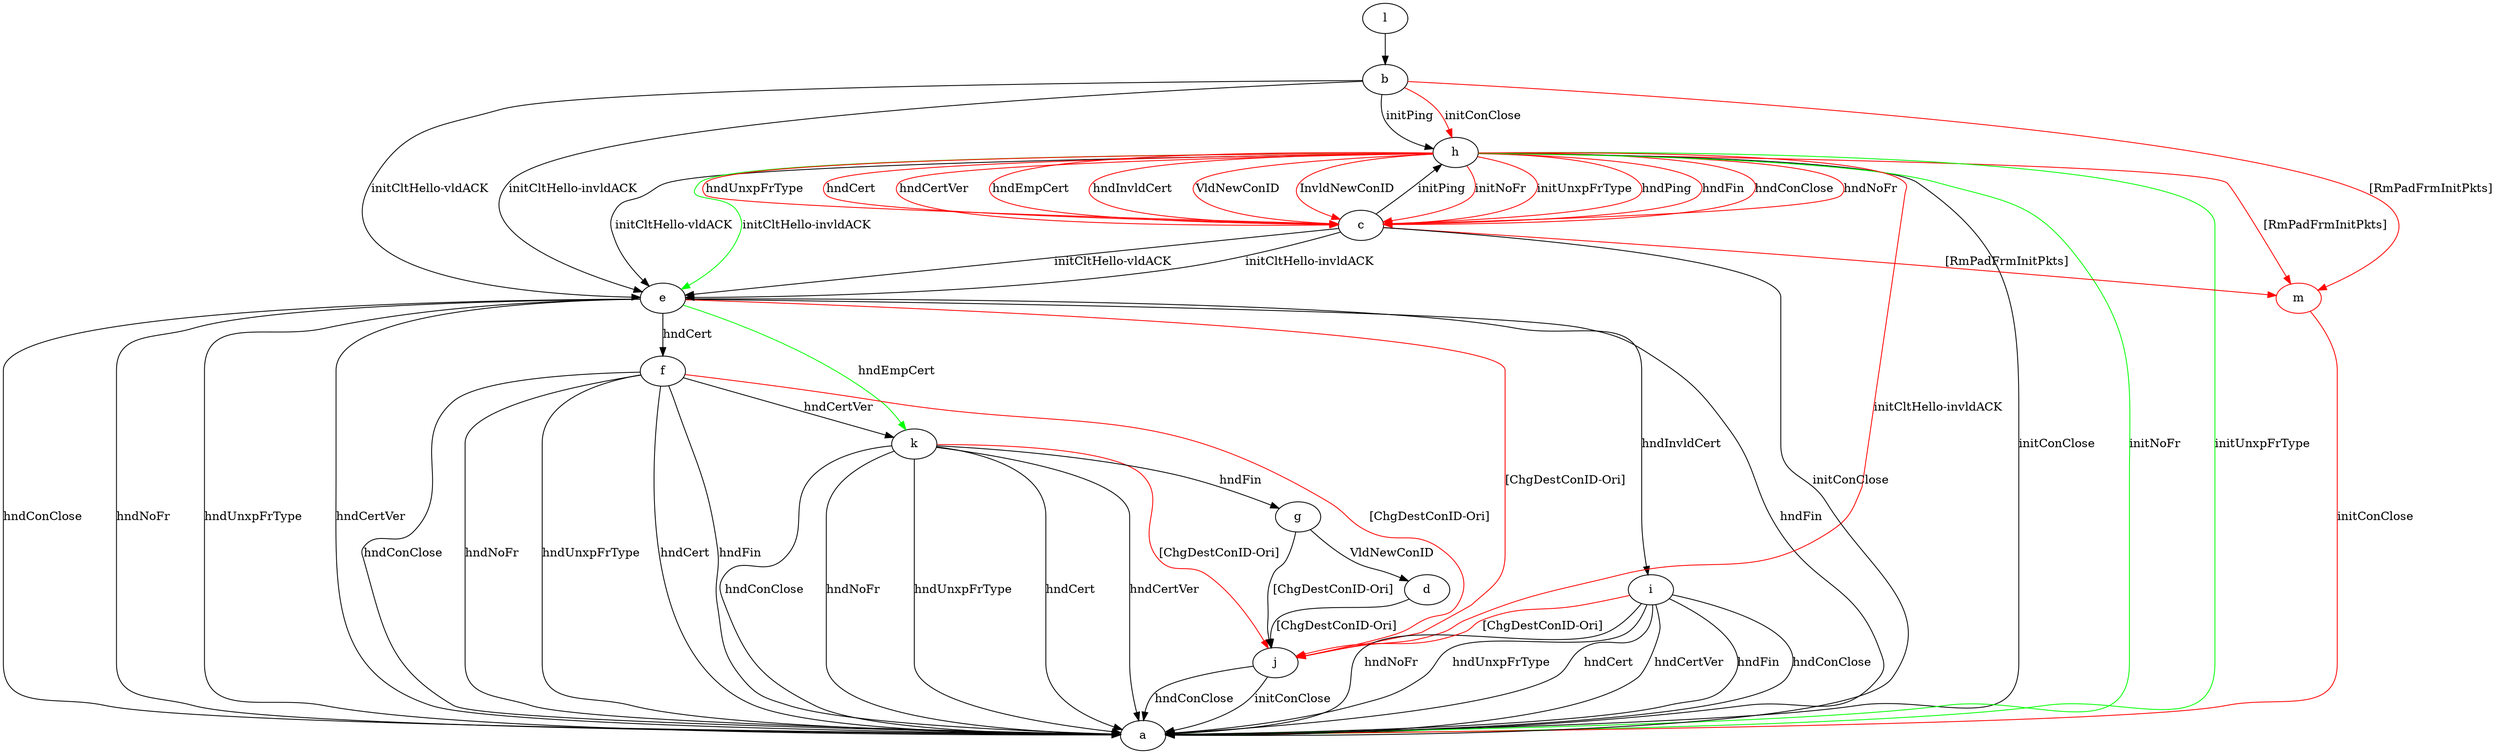 digraph "" {
	b -> e	[key=0,
		label="initCltHello-vldACK "];
	b -> e	[key=1,
		label="initCltHello-invldACK "];
	b -> h	[key=0,
		label="initPing "];
	b -> h	[key=1,
		color=red,
		label="initConClose "];
	m	[color=red];
	b -> m	[key=0,
		color=red,
		label="[RmPadFrmInitPkts] "];
	c -> a	[key=0,
		label="initConClose "];
	c -> e	[key=0,
		label="initCltHello-vldACK "];
	c -> e	[key=1,
		label="initCltHello-invldACK "];
	c -> h	[key=0,
		label="initPing "];
	c -> m	[key=0,
		color=red,
		label="[RmPadFrmInitPkts] "];
	d -> j	[key=0,
		label="[ChgDestConID-Ori] "];
	e -> a	[key=0,
		label="hndFin "];
	e -> a	[key=1,
		label="hndConClose "];
	e -> a	[key=2,
		label="hndNoFr "];
	e -> a	[key=3,
		label="hndUnxpFrType "];
	e -> a	[key=4,
		label="hndCertVer "];
	e -> f	[key=0,
		label="hndCert "];
	e -> i	[key=0,
		label="hndInvldCert "];
	e -> j	[key=0,
		color=red,
		label="[ChgDestConID-Ori] "];
	e -> k	[key=0,
		color=green,
		label="hndEmpCert "];
	f -> a	[key=0,
		label="hndFin "];
	f -> a	[key=1,
		label="hndConClose "];
	f -> a	[key=2,
		label="hndNoFr "];
	f -> a	[key=3,
		label="hndUnxpFrType "];
	f -> a	[key=4,
		label="hndCert "];
	f -> j	[key=0,
		color=red,
		label="[ChgDestConID-Ori] "];
	f -> k	[key=0,
		label="hndCertVer "];
	g -> d	[key=0,
		label="VldNewConID "];
	g -> j	[key=0,
		label="[ChgDestConID-Ori] "];
	h -> a	[key=0,
		label="initConClose "];
	h -> a	[key=1,
		color=green,
		label="initNoFr "];
	h -> a	[key=2,
		color=green,
		label="initUnxpFrType "];
	h -> c	[key=0,
		color=red,
		label="initNoFr "];
	h -> c	[key=1,
		color=red,
		label="initUnxpFrType "];
	h -> c	[key=2,
		color=red,
		label="hndPing "];
	h -> c	[key=3,
		color=red,
		label="hndFin "];
	h -> c	[key=4,
		color=red,
		label="hndConClose "];
	h -> c	[key=5,
		color=red,
		label="hndNoFr "];
	h -> c	[key=6,
		color=red,
		label="hndUnxpFrType "];
	h -> c	[key=7,
		color=red,
		label="hndCert "];
	h -> c	[key=8,
		color=red,
		label="hndCertVer "];
	h -> c	[key=9,
		color=red,
		label="hndEmpCert "];
	h -> c	[key=10,
		color=red,
		label="hndInvldCert "];
	h -> c	[key=11,
		color=red,
		label="VldNewConID "];
	h -> c	[key=12,
		color=red,
		label="InvldNewConID "];
	h -> e	[key=0,
		label="initCltHello-vldACK "];
	h -> e	[key=1,
		color=green,
		label="initCltHello-invldACK "];
	h -> j	[key=0,
		color=red,
		label="initCltHello-invldACK "];
	h -> m	[key=0,
		color=red,
		label="[RmPadFrmInitPkts] "];
	i -> a	[key=0,
		label="hndFin "];
	i -> a	[key=1,
		label="hndConClose "];
	i -> a	[key=2,
		label="hndNoFr "];
	i -> a	[key=3,
		label="hndUnxpFrType "];
	i -> a	[key=4,
		label="hndCert "];
	i -> a	[key=5,
		label="hndCertVer "];
	i -> j	[key=0,
		color=red,
		label="[ChgDestConID-Ori] "];
	j -> a	[key=0,
		label="initConClose "];
	j -> a	[key=1,
		label="hndConClose "];
	k -> a	[key=0,
		label="hndConClose "];
	k -> a	[key=1,
		label="hndNoFr "];
	k -> a	[key=2,
		label="hndUnxpFrType "];
	k -> a	[key=3,
		label="hndCert "];
	k -> a	[key=4,
		label="hndCertVer "];
	k -> g	[key=0,
		label="hndFin "];
	k -> j	[key=0,
		color=red,
		label="[ChgDestConID-Ori] "];
	l -> b	[key=0];
	m -> a	[key=0,
		color=red,
		label="initConClose "];
}
